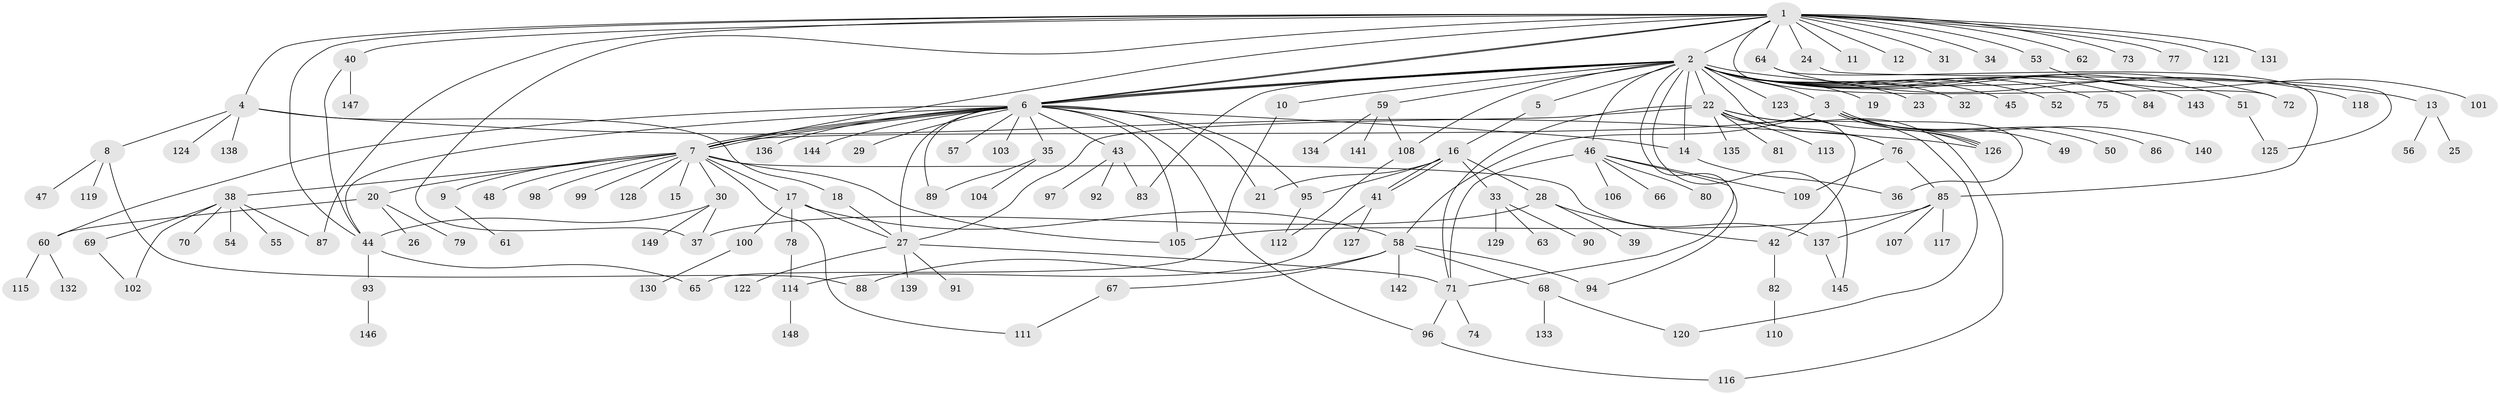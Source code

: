 // Generated by graph-tools (version 1.1) at 2025/47/03/09/25 04:47:44]
// undirected, 149 vertices, 201 edges
graph export_dot {
graph [start="1"]
  node [color=gray90,style=filled];
  1;
  2;
  3;
  4;
  5;
  6;
  7;
  8;
  9;
  10;
  11;
  12;
  13;
  14;
  15;
  16;
  17;
  18;
  19;
  20;
  21;
  22;
  23;
  24;
  25;
  26;
  27;
  28;
  29;
  30;
  31;
  32;
  33;
  34;
  35;
  36;
  37;
  38;
  39;
  40;
  41;
  42;
  43;
  44;
  45;
  46;
  47;
  48;
  49;
  50;
  51;
  52;
  53;
  54;
  55;
  56;
  57;
  58;
  59;
  60;
  61;
  62;
  63;
  64;
  65;
  66;
  67;
  68;
  69;
  70;
  71;
  72;
  73;
  74;
  75;
  76;
  77;
  78;
  79;
  80;
  81;
  82;
  83;
  84;
  85;
  86;
  87;
  88;
  89;
  90;
  91;
  92;
  93;
  94;
  95;
  96;
  97;
  98;
  99;
  100;
  101;
  102;
  103;
  104;
  105;
  106;
  107;
  108;
  109;
  110;
  111;
  112;
  113;
  114;
  115;
  116;
  117;
  118;
  119;
  120;
  121;
  122;
  123;
  124;
  125;
  126;
  127;
  128;
  129;
  130;
  131;
  132;
  133;
  134;
  135;
  136;
  137;
  138;
  139;
  140;
  141;
  142;
  143;
  144;
  145;
  146;
  147;
  148;
  149;
  1 -- 2;
  1 -- 4;
  1 -- 6;
  1 -- 6;
  1 -- 7;
  1 -- 11;
  1 -- 12;
  1 -- 24;
  1 -- 31;
  1 -- 34;
  1 -- 37;
  1 -- 40;
  1 -- 44;
  1 -- 53;
  1 -- 62;
  1 -- 64;
  1 -- 72;
  1 -- 73;
  1 -- 77;
  1 -- 87;
  1 -- 121;
  1 -- 131;
  2 -- 3;
  2 -- 5;
  2 -- 6;
  2 -- 6;
  2 -- 6;
  2 -- 10;
  2 -- 13;
  2 -- 14;
  2 -- 19;
  2 -- 22;
  2 -- 23;
  2 -- 32;
  2 -- 45;
  2 -- 46;
  2 -- 51;
  2 -- 52;
  2 -- 59;
  2 -- 71;
  2 -- 72;
  2 -- 75;
  2 -- 76;
  2 -- 83;
  2 -- 84;
  2 -- 108;
  2 -- 123;
  2 -- 143;
  2 -- 145;
  3 -- 7;
  3 -- 36;
  3 -- 49;
  3 -- 50;
  3 -- 58;
  3 -- 86;
  3 -- 126;
  3 -- 126;
  3 -- 140;
  4 -- 8;
  4 -- 18;
  4 -- 124;
  4 -- 126;
  4 -- 138;
  5 -- 16;
  6 -- 7;
  6 -- 7;
  6 -- 7;
  6 -- 14;
  6 -- 21;
  6 -- 27;
  6 -- 29;
  6 -- 35;
  6 -- 43;
  6 -- 44;
  6 -- 57;
  6 -- 60;
  6 -- 89;
  6 -- 95;
  6 -- 96;
  6 -- 103;
  6 -- 105;
  6 -- 136;
  6 -- 144;
  7 -- 9;
  7 -- 15;
  7 -- 17;
  7 -- 20;
  7 -- 30;
  7 -- 38;
  7 -- 48;
  7 -- 98;
  7 -- 99;
  7 -- 105;
  7 -- 111;
  7 -- 128;
  7 -- 137;
  8 -- 47;
  8 -- 88;
  8 -- 119;
  9 -- 61;
  10 -- 65;
  13 -- 25;
  13 -- 56;
  14 -- 36;
  16 -- 21;
  16 -- 28;
  16 -- 33;
  16 -- 41;
  16 -- 41;
  16 -- 95;
  17 -- 27;
  17 -- 58;
  17 -- 78;
  17 -- 100;
  18 -- 27;
  20 -- 26;
  20 -- 60;
  20 -- 79;
  22 -- 27;
  22 -- 42;
  22 -- 71;
  22 -- 76;
  22 -- 81;
  22 -- 113;
  22 -- 116;
  22 -- 120;
  22 -- 135;
  24 -- 125;
  27 -- 71;
  27 -- 91;
  27 -- 122;
  27 -- 139;
  28 -- 37;
  28 -- 39;
  28 -- 42;
  30 -- 37;
  30 -- 44;
  30 -- 149;
  33 -- 63;
  33 -- 90;
  33 -- 129;
  35 -- 89;
  35 -- 104;
  38 -- 54;
  38 -- 55;
  38 -- 69;
  38 -- 70;
  38 -- 87;
  38 -- 102;
  40 -- 44;
  40 -- 147;
  41 -- 114;
  41 -- 127;
  42 -- 82;
  43 -- 83;
  43 -- 92;
  43 -- 97;
  44 -- 65;
  44 -- 93;
  46 -- 66;
  46 -- 71;
  46 -- 80;
  46 -- 94;
  46 -- 106;
  46 -- 109;
  51 -- 125;
  53 -- 101;
  58 -- 67;
  58 -- 68;
  58 -- 88;
  58 -- 94;
  58 -- 142;
  59 -- 108;
  59 -- 134;
  59 -- 141;
  60 -- 115;
  60 -- 132;
  64 -- 85;
  64 -- 118;
  67 -- 111;
  68 -- 120;
  68 -- 133;
  69 -- 102;
  71 -- 74;
  71 -- 96;
  76 -- 85;
  76 -- 109;
  78 -- 114;
  82 -- 110;
  85 -- 105;
  85 -- 107;
  85 -- 117;
  85 -- 137;
  93 -- 146;
  95 -- 112;
  96 -- 116;
  100 -- 130;
  108 -- 112;
  114 -- 148;
  123 -- 126;
  137 -- 145;
}
